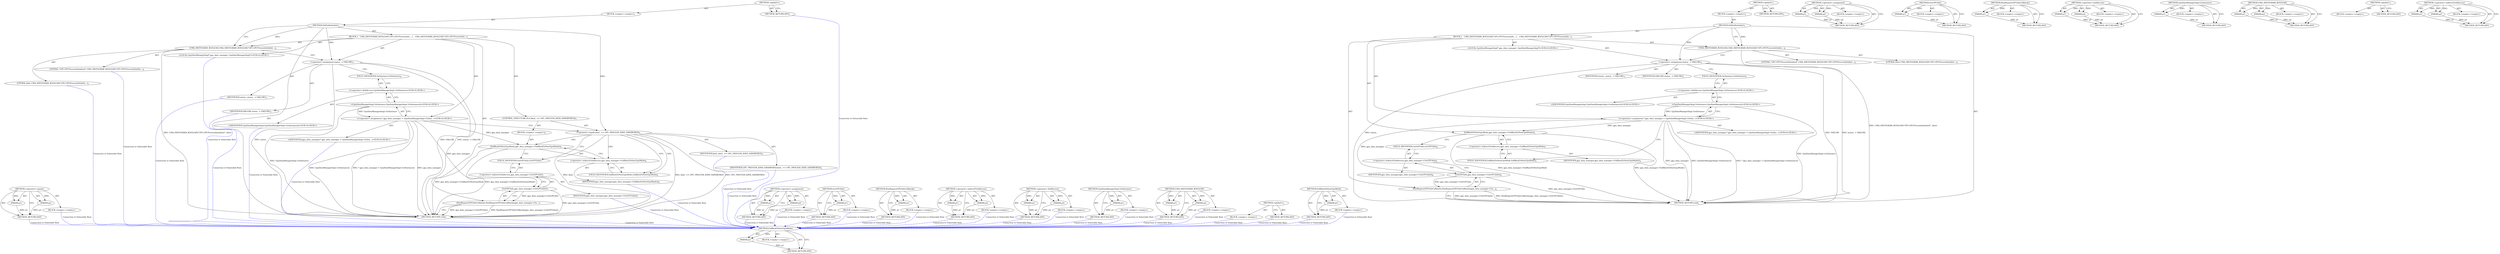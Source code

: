 digraph "FallBackToNextGpuMode" {
vulnerable_72 [label=<(METHOD,FallBackToNextGpuMode)>];
vulnerable_73 [label=<(PARAM,p1)>];
vulnerable_74 [label=<(BLOCK,&lt;empty&gt;,&lt;empty&gt;)>];
vulnerable_75 [label=<(METHOD_RETURN,ANY)>];
vulnerable_6 [label=<(METHOD,&lt;global&gt;)<SUB>1</SUB>>];
vulnerable_7 [label=<(BLOCK,&lt;empty&gt;,&lt;empty&gt;)<SUB>1</SUB>>];
vulnerable_8 [label=<(METHOD,DidFailInitialize)<SUB>1</SUB>>];
vulnerable_9 [label=<(BLOCK,{
   UMA_HISTOGRAM_BOOLEAN(&quot;GPU.GPUProcessIniti...,{
   UMA_HISTOGRAM_BOOLEAN(&quot;GPU.GPUProcessIniti...)<SUB>1</SUB>>];
vulnerable_10 [label=<(UMA_HISTOGRAM_BOOLEAN,UMA_HISTOGRAM_BOOLEAN(&quot;GPU.GPUProcessInitialize...)<SUB>2</SUB>>];
vulnerable_11 [label=<(LITERAL,&quot;GPU.GPUProcessInitialized&quot;,UMA_HISTOGRAM_BOOLEAN(&quot;GPU.GPUProcessInitialize...)<SUB>2</SUB>>];
vulnerable_12 [label=<(LITERAL,false,UMA_HISTOGRAM_BOOLEAN(&quot;GPU.GPUProcessInitialize...)<SUB>2</SUB>>];
vulnerable_13 [label=<(&lt;operator&gt;.assignment,status_ = FAILURE)<SUB>3</SUB>>];
vulnerable_14 [label=<(IDENTIFIER,status_,status_ = FAILURE)<SUB>3</SUB>>];
vulnerable_15 [label=<(IDENTIFIER,FAILURE,status_ = FAILURE)<SUB>3</SUB>>];
vulnerable_16 [label="<(LOCAL,GpuDataManagerImpl* gpu_data_manager: GpuDataManagerImpl*)<SUB>4</SUB>>"];
vulnerable_17 [label="<(&lt;operator&gt;.assignment,* gpu_data_manager = GpuDataManagerImpl::GetIns...)<SUB>4</SUB>>"];
vulnerable_18 [label="<(IDENTIFIER,gpu_data_manager,* gpu_data_manager = GpuDataManagerImpl::GetIns...)<SUB>4</SUB>>"];
vulnerable_19 [label="<(GpuDataManagerImpl.GetInstance,GpuDataManagerImpl::GetInstance())<SUB>4</SUB>>"];
vulnerable_20 [label="<(&lt;operator&gt;.fieldAccess,GpuDataManagerImpl::GetInstance)<SUB>4</SUB>>"];
vulnerable_21 [label="<(IDENTIFIER,GpuDataManagerImpl,GpuDataManagerImpl::GetInstance())<SUB>4</SUB>>"];
vulnerable_22 [label=<(FIELD_IDENTIFIER,GetInstance,GetInstance)<SUB>4</SUB>>];
vulnerable_23 [label=<(FallBackToNextGpuMode,gpu_data_manager-&gt;FallBackToNextGpuMode())<SUB>5</SUB>>];
vulnerable_24 [label=<(&lt;operator&gt;.indirectFieldAccess,gpu_data_manager-&gt;FallBackToNextGpuMode)<SUB>5</SUB>>];
vulnerable_25 [label=<(IDENTIFIER,gpu_data_manager,gpu_data_manager-&gt;FallBackToNextGpuMode())<SUB>5</SUB>>];
vulnerable_26 [label=<(FIELD_IDENTIFIER,FallBackToNextGpuMode,FallBackToNextGpuMode)<SUB>5</SUB>>];
vulnerable_27 [label=<(RunRequestGPUInfoCallbacks,RunRequestGPUInfoCallbacks(gpu_data_manager-&gt;Ge...)<SUB>6</SUB>>];
vulnerable_28 [label=<(GetGPUInfo,gpu_data_manager-&gt;GetGPUInfo())<SUB>6</SUB>>];
vulnerable_29 [label=<(&lt;operator&gt;.indirectFieldAccess,gpu_data_manager-&gt;GetGPUInfo)<SUB>6</SUB>>];
vulnerable_30 [label=<(IDENTIFIER,gpu_data_manager,gpu_data_manager-&gt;GetGPUInfo())<SUB>6</SUB>>];
vulnerable_31 [label=<(FIELD_IDENTIFIER,GetGPUInfo,GetGPUInfo)<SUB>6</SUB>>];
vulnerable_32 [label=<(METHOD_RETURN,void)<SUB>1</SUB>>];
vulnerable_34 [label=<(METHOD_RETURN,ANY)<SUB>1</SUB>>];
vulnerable_58 [label=<(METHOD,&lt;operator&gt;.assignment)>];
vulnerable_59 [label=<(PARAM,p1)>];
vulnerable_60 [label=<(PARAM,p2)>];
vulnerable_61 [label=<(BLOCK,&lt;empty&gt;,&lt;empty&gt;)>];
vulnerable_62 [label=<(METHOD_RETURN,ANY)>];
vulnerable_85 [label=<(METHOD,GetGPUInfo)>];
vulnerable_86 [label=<(PARAM,p1)>];
vulnerable_87 [label=<(BLOCK,&lt;empty&gt;,&lt;empty&gt;)>];
vulnerable_88 [label=<(METHOD_RETURN,ANY)>];
vulnerable_81 [label=<(METHOD,RunRequestGPUInfoCallbacks)>];
vulnerable_82 [label=<(PARAM,p1)>];
vulnerable_83 [label=<(BLOCK,&lt;empty&gt;,&lt;empty&gt;)>];
vulnerable_84 [label=<(METHOD_RETURN,ANY)>];
vulnerable_67 [label=<(METHOD,&lt;operator&gt;.fieldAccess)>];
vulnerable_68 [label=<(PARAM,p1)>];
vulnerable_69 [label=<(PARAM,p2)>];
vulnerable_70 [label=<(BLOCK,&lt;empty&gt;,&lt;empty&gt;)>];
vulnerable_71 [label=<(METHOD_RETURN,ANY)>];
vulnerable_63 [label=<(METHOD,GpuDataManagerImpl.GetInstance)>];
vulnerable_64 [label=<(PARAM,p1)>];
vulnerable_65 [label=<(BLOCK,&lt;empty&gt;,&lt;empty&gt;)>];
vulnerable_66 [label=<(METHOD_RETURN,ANY)>];
vulnerable_53 [label=<(METHOD,UMA_HISTOGRAM_BOOLEAN)>];
vulnerable_54 [label=<(PARAM,p1)>];
vulnerable_55 [label=<(PARAM,p2)>];
vulnerable_56 [label=<(BLOCK,&lt;empty&gt;,&lt;empty&gt;)>];
vulnerable_57 [label=<(METHOD_RETURN,ANY)>];
vulnerable_47 [label=<(METHOD,&lt;global&gt;)<SUB>1</SUB>>];
vulnerable_48 [label=<(BLOCK,&lt;empty&gt;,&lt;empty&gt;)>];
vulnerable_49 [label=<(METHOD_RETURN,ANY)>];
vulnerable_76 [label=<(METHOD,&lt;operator&gt;.indirectFieldAccess)>];
vulnerable_77 [label=<(PARAM,p1)>];
vulnerable_78 [label=<(PARAM,p2)>];
vulnerable_79 [label=<(BLOCK,&lt;empty&gt;,&lt;empty&gt;)>];
vulnerable_80 [label=<(METHOD_RETURN,ANY)>];
fixed_77 [label=<(METHOD,&lt;operator&gt;.equals)>];
fixed_78 [label=<(PARAM,p1)>];
fixed_79 [label=<(PARAM,p2)>];
fixed_80 [label=<(BLOCK,&lt;empty&gt;,&lt;empty&gt;)>];
fixed_81 [label=<(METHOD_RETURN,ANY)>];
fixed_6 [label=<(METHOD,&lt;global&gt;)<SUB>1</SUB>>];
fixed_7 [label=<(BLOCK,&lt;empty&gt;,&lt;empty&gt;)<SUB>1</SUB>>];
fixed_8 [label=<(METHOD,DidFailInitialize)<SUB>1</SUB>>];
fixed_9 [label=<(BLOCK,{
   UMA_HISTOGRAM_BOOLEAN(&quot;GPU.GPUProcessIniti...,{
   UMA_HISTOGRAM_BOOLEAN(&quot;GPU.GPUProcessIniti...)<SUB>1</SUB>>];
fixed_10 [label=<(UMA_HISTOGRAM_BOOLEAN,UMA_HISTOGRAM_BOOLEAN(&quot;GPU.GPUProcessInitialize...)<SUB>2</SUB>>];
fixed_11 [label=<(LITERAL,&quot;GPU.GPUProcessInitialized&quot;,UMA_HISTOGRAM_BOOLEAN(&quot;GPU.GPUProcessInitialize...)<SUB>2</SUB>>];
fixed_12 [label=<(LITERAL,false,UMA_HISTOGRAM_BOOLEAN(&quot;GPU.GPUProcessInitialize...)<SUB>2</SUB>>];
fixed_13 [label=<(&lt;operator&gt;.assignment,status_ = FAILURE)<SUB>3</SUB>>];
fixed_14 [label=<(IDENTIFIER,status_,status_ = FAILURE)<SUB>3</SUB>>];
fixed_15 [label=<(IDENTIFIER,FAILURE,status_ = FAILURE)<SUB>3</SUB>>];
fixed_16 [label="<(LOCAL,GpuDataManagerImpl* gpu_data_manager: GpuDataManagerImpl*)<SUB>4</SUB>>"];
fixed_17 [label="<(&lt;operator&gt;.assignment,* gpu_data_manager = GpuDataManagerImpl::GetIns...)<SUB>4</SUB>>"];
fixed_18 [label="<(IDENTIFIER,gpu_data_manager,* gpu_data_manager = GpuDataManagerImpl::GetIns...)<SUB>4</SUB>>"];
fixed_19 [label="<(GpuDataManagerImpl.GetInstance,GpuDataManagerImpl::GetInstance())<SUB>4</SUB>>"];
fixed_20 [label="<(&lt;operator&gt;.fieldAccess,GpuDataManagerImpl::GetInstance)<SUB>4</SUB>>"];
fixed_21 [label="<(IDENTIFIER,GpuDataManagerImpl,GpuDataManagerImpl::GetInstance())<SUB>4</SUB>>"];
fixed_22 [label=<(FIELD_IDENTIFIER,GetInstance,GetInstance)<SUB>4</SUB>>];
fixed_23 [label=<(CONTROL_STRUCTURE,IF,if (kind_ == GPU_PROCESS_KIND_SANDBOXED))<SUB>5</SUB>>];
fixed_24 [label=<(&lt;operator&gt;.equals,kind_ == GPU_PROCESS_KIND_SANDBOXED)<SUB>5</SUB>>];
fixed_25 [label=<(IDENTIFIER,kind_,kind_ == GPU_PROCESS_KIND_SANDBOXED)<SUB>5</SUB>>];
fixed_26 [label=<(IDENTIFIER,GPU_PROCESS_KIND_SANDBOXED,kind_ == GPU_PROCESS_KIND_SANDBOXED)<SUB>5</SUB>>];
fixed_27 [label=<(BLOCK,&lt;empty&gt;,&lt;empty&gt;)<SUB>6</SUB>>];
fixed_28 [label=<(FallBackToNextGpuMode,gpu_data_manager-&gt;FallBackToNextGpuMode())<SUB>6</SUB>>];
fixed_29 [label=<(&lt;operator&gt;.indirectFieldAccess,gpu_data_manager-&gt;FallBackToNextGpuMode)<SUB>6</SUB>>];
fixed_30 [label=<(IDENTIFIER,gpu_data_manager,gpu_data_manager-&gt;FallBackToNextGpuMode())<SUB>6</SUB>>];
fixed_31 [label=<(FIELD_IDENTIFIER,FallBackToNextGpuMode,FallBackToNextGpuMode)<SUB>6</SUB>>];
fixed_32 [label=<(RunRequestGPUInfoCallbacks,RunRequestGPUInfoCallbacks(gpu_data_manager-&gt;Ge...)<SUB>7</SUB>>];
fixed_33 [label=<(GetGPUInfo,gpu_data_manager-&gt;GetGPUInfo())<SUB>7</SUB>>];
fixed_34 [label=<(&lt;operator&gt;.indirectFieldAccess,gpu_data_manager-&gt;GetGPUInfo)<SUB>7</SUB>>];
fixed_35 [label=<(IDENTIFIER,gpu_data_manager,gpu_data_manager-&gt;GetGPUInfo())<SUB>7</SUB>>];
fixed_36 [label=<(FIELD_IDENTIFIER,GetGPUInfo,GetGPUInfo)<SUB>7</SUB>>];
fixed_37 [label=<(METHOD_RETURN,void)<SUB>1</SUB>>];
fixed_39 [label=<(METHOD_RETURN,ANY)<SUB>1</SUB>>];
fixed_63 [label=<(METHOD,&lt;operator&gt;.assignment)>];
fixed_64 [label=<(PARAM,p1)>];
fixed_65 [label=<(PARAM,p2)>];
fixed_66 [label=<(BLOCK,&lt;empty&gt;,&lt;empty&gt;)>];
fixed_67 [label=<(METHOD_RETURN,ANY)>];
fixed_95 [label=<(METHOD,GetGPUInfo)>];
fixed_96 [label=<(PARAM,p1)>];
fixed_97 [label=<(BLOCK,&lt;empty&gt;,&lt;empty&gt;)>];
fixed_98 [label=<(METHOD_RETURN,ANY)>];
fixed_91 [label=<(METHOD,RunRequestGPUInfoCallbacks)>];
fixed_92 [label=<(PARAM,p1)>];
fixed_93 [label=<(BLOCK,&lt;empty&gt;,&lt;empty&gt;)>];
fixed_94 [label=<(METHOD_RETURN,ANY)>];
fixed_86 [label=<(METHOD,&lt;operator&gt;.indirectFieldAccess)>];
fixed_87 [label=<(PARAM,p1)>];
fixed_88 [label=<(PARAM,p2)>];
fixed_89 [label=<(BLOCK,&lt;empty&gt;,&lt;empty&gt;)>];
fixed_90 [label=<(METHOD_RETURN,ANY)>];
fixed_72 [label=<(METHOD,&lt;operator&gt;.fieldAccess)>];
fixed_73 [label=<(PARAM,p1)>];
fixed_74 [label=<(PARAM,p2)>];
fixed_75 [label=<(BLOCK,&lt;empty&gt;,&lt;empty&gt;)>];
fixed_76 [label=<(METHOD_RETURN,ANY)>];
fixed_68 [label=<(METHOD,GpuDataManagerImpl.GetInstance)>];
fixed_69 [label=<(PARAM,p1)>];
fixed_70 [label=<(BLOCK,&lt;empty&gt;,&lt;empty&gt;)>];
fixed_71 [label=<(METHOD_RETURN,ANY)>];
fixed_58 [label=<(METHOD,UMA_HISTOGRAM_BOOLEAN)>];
fixed_59 [label=<(PARAM,p1)>];
fixed_60 [label=<(PARAM,p2)>];
fixed_61 [label=<(BLOCK,&lt;empty&gt;,&lt;empty&gt;)>];
fixed_62 [label=<(METHOD_RETURN,ANY)>];
fixed_52 [label=<(METHOD,&lt;global&gt;)<SUB>1</SUB>>];
fixed_53 [label=<(BLOCK,&lt;empty&gt;,&lt;empty&gt;)>];
fixed_54 [label=<(METHOD_RETURN,ANY)>];
fixed_82 [label=<(METHOD,FallBackToNextGpuMode)>];
fixed_83 [label=<(PARAM,p1)>];
fixed_84 [label=<(BLOCK,&lt;empty&gt;,&lt;empty&gt;)>];
fixed_85 [label=<(METHOD_RETURN,ANY)>];
vulnerable_72 -> vulnerable_73  [key=0, label="AST: "];
vulnerable_72 -> vulnerable_73  [key=1, label="DDG: "];
vulnerable_72 -> vulnerable_74  [key=0, label="AST: "];
vulnerable_72 -> vulnerable_75  [key=0, label="AST: "];
vulnerable_72 -> vulnerable_75  [key=1, label="CFG: "];
vulnerable_73 -> vulnerable_75  [key=0, label="DDG: p1"];
vulnerable_6 -> vulnerable_7  [key=0, label="AST: "];
vulnerable_6 -> vulnerable_34  [key=0, label="AST: "];
vulnerable_6 -> vulnerable_34  [key=1, label="CFG: "];
vulnerable_7 -> vulnerable_8  [key=0, label="AST: "];
vulnerable_8 -> vulnerable_9  [key=0, label="AST: "];
vulnerable_8 -> vulnerable_32  [key=0, label="AST: "];
vulnerable_8 -> vulnerable_10  [key=0, label="CFG: "];
vulnerable_8 -> vulnerable_10  [key=1, label="DDG: "];
vulnerable_8 -> vulnerable_13  [key=0, label="DDG: "];
vulnerable_9 -> vulnerable_10  [key=0, label="AST: "];
vulnerable_9 -> vulnerable_13  [key=0, label="AST: "];
vulnerable_9 -> vulnerable_16  [key=0, label="AST: "];
vulnerable_9 -> vulnerable_17  [key=0, label="AST: "];
vulnerable_9 -> vulnerable_23  [key=0, label="AST: "];
vulnerable_9 -> vulnerable_27  [key=0, label="AST: "];
vulnerable_10 -> vulnerable_11  [key=0, label="AST: "];
vulnerable_10 -> vulnerable_12  [key=0, label="AST: "];
vulnerable_10 -> vulnerable_13  [key=0, label="CFG: "];
vulnerable_10 -> vulnerable_32  [key=0, label="DDG: UMA_HISTOGRAM_BOOLEAN(&quot;GPU.GPUProcessInitialized&quot;, false)"];
vulnerable_13 -> vulnerable_14  [key=0, label="AST: "];
vulnerable_13 -> vulnerable_15  [key=0, label="AST: "];
vulnerable_13 -> vulnerable_22  [key=0, label="CFG: "];
vulnerable_13 -> vulnerable_32  [key=0, label="DDG: FAILURE"];
vulnerable_13 -> vulnerable_32  [key=1, label="DDG: status_ = FAILURE"];
vulnerable_13 -> vulnerable_32  [key=2, label="DDG: status_"];
vulnerable_17 -> vulnerable_18  [key=0, label="AST: "];
vulnerable_17 -> vulnerable_19  [key=0, label="AST: "];
vulnerable_17 -> vulnerable_26  [key=0, label="CFG: "];
vulnerable_17 -> vulnerable_32  [key=0, label="DDG: gpu_data_manager"];
vulnerable_17 -> vulnerable_32  [key=1, label="DDG: GpuDataManagerImpl::GetInstance()"];
vulnerable_17 -> vulnerable_32  [key=2, label="DDG: * gpu_data_manager = GpuDataManagerImpl::GetInstance()"];
vulnerable_17 -> vulnerable_23  [key=0, label="DDG: gpu_data_manager"];
vulnerable_17 -> vulnerable_28  [key=0, label="DDG: gpu_data_manager"];
vulnerable_19 -> vulnerable_20  [key=0, label="AST: "];
vulnerable_19 -> vulnerable_17  [key=0, label="CFG: "];
vulnerable_19 -> vulnerable_17  [key=1, label="DDG: GpuDataManagerImpl::GetInstance"];
vulnerable_19 -> vulnerable_32  [key=0, label="DDG: GpuDataManagerImpl::GetInstance"];
vulnerable_20 -> vulnerable_21  [key=0, label="AST: "];
vulnerable_20 -> vulnerable_22  [key=0, label="AST: "];
vulnerable_20 -> vulnerable_19  [key=0, label="CFG: "];
vulnerable_22 -> vulnerable_20  [key=0, label="CFG: "];
vulnerable_23 -> vulnerable_24  [key=0, label="AST: "];
vulnerable_23 -> vulnerable_31  [key=0, label="CFG: "];
vulnerable_23 -> vulnerable_32  [key=0, label="DDG: gpu_data_manager-&gt;FallBackToNextGpuMode"];
vulnerable_23 -> vulnerable_32  [key=1, label="DDG: gpu_data_manager-&gt;FallBackToNextGpuMode()"];
vulnerable_24 -> vulnerable_25  [key=0, label="AST: "];
vulnerable_24 -> vulnerable_26  [key=0, label="AST: "];
vulnerable_24 -> vulnerable_23  [key=0, label="CFG: "];
vulnerable_26 -> vulnerable_24  [key=0, label="CFG: "];
vulnerable_27 -> vulnerable_28  [key=0, label="AST: "];
vulnerable_27 -> vulnerable_32  [key=0, label="CFG: "];
vulnerable_27 -> vulnerable_32  [key=1, label="DDG: gpu_data_manager-&gt;GetGPUInfo()"];
vulnerable_27 -> vulnerable_32  [key=2, label="DDG: RunRequestGPUInfoCallbacks(gpu_data_manager-&gt;GetGPUInfo())"];
vulnerable_28 -> vulnerable_29  [key=0, label="AST: "];
vulnerable_28 -> vulnerable_27  [key=0, label="CFG: "];
vulnerable_28 -> vulnerable_27  [key=1, label="DDG: gpu_data_manager-&gt;GetGPUInfo"];
vulnerable_28 -> vulnerable_32  [key=0, label="DDG: gpu_data_manager-&gt;GetGPUInfo"];
vulnerable_29 -> vulnerable_30  [key=0, label="AST: "];
vulnerable_29 -> vulnerable_31  [key=0, label="AST: "];
vulnerable_29 -> vulnerable_28  [key=0, label="CFG: "];
vulnerable_31 -> vulnerable_29  [key=0, label="CFG: "];
vulnerable_58 -> vulnerable_59  [key=0, label="AST: "];
vulnerable_58 -> vulnerable_59  [key=1, label="DDG: "];
vulnerable_58 -> vulnerable_61  [key=0, label="AST: "];
vulnerable_58 -> vulnerable_60  [key=0, label="AST: "];
vulnerable_58 -> vulnerable_60  [key=1, label="DDG: "];
vulnerable_58 -> vulnerable_62  [key=0, label="AST: "];
vulnerable_58 -> vulnerable_62  [key=1, label="CFG: "];
vulnerable_59 -> vulnerable_62  [key=0, label="DDG: p1"];
vulnerable_60 -> vulnerable_62  [key=0, label="DDG: p2"];
vulnerable_85 -> vulnerable_86  [key=0, label="AST: "];
vulnerable_85 -> vulnerable_86  [key=1, label="DDG: "];
vulnerable_85 -> vulnerable_87  [key=0, label="AST: "];
vulnerable_85 -> vulnerable_88  [key=0, label="AST: "];
vulnerable_85 -> vulnerable_88  [key=1, label="CFG: "];
vulnerable_86 -> vulnerable_88  [key=0, label="DDG: p1"];
vulnerable_81 -> vulnerable_82  [key=0, label="AST: "];
vulnerable_81 -> vulnerable_82  [key=1, label="DDG: "];
vulnerable_81 -> vulnerable_83  [key=0, label="AST: "];
vulnerable_81 -> vulnerable_84  [key=0, label="AST: "];
vulnerable_81 -> vulnerable_84  [key=1, label="CFG: "];
vulnerable_82 -> vulnerable_84  [key=0, label="DDG: p1"];
vulnerable_67 -> vulnerable_68  [key=0, label="AST: "];
vulnerable_67 -> vulnerable_68  [key=1, label="DDG: "];
vulnerable_67 -> vulnerable_70  [key=0, label="AST: "];
vulnerable_67 -> vulnerable_69  [key=0, label="AST: "];
vulnerable_67 -> vulnerable_69  [key=1, label="DDG: "];
vulnerable_67 -> vulnerable_71  [key=0, label="AST: "];
vulnerable_67 -> vulnerable_71  [key=1, label="CFG: "];
vulnerable_68 -> vulnerable_71  [key=0, label="DDG: p1"];
vulnerable_69 -> vulnerable_71  [key=0, label="DDG: p2"];
vulnerable_63 -> vulnerable_64  [key=0, label="AST: "];
vulnerable_63 -> vulnerable_64  [key=1, label="DDG: "];
vulnerable_63 -> vulnerable_65  [key=0, label="AST: "];
vulnerable_63 -> vulnerable_66  [key=0, label="AST: "];
vulnerable_63 -> vulnerable_66  [key=1, label="CFG: "];
vulnerable_64 -> vulnerable_66  [key=0, label="DDG: p1"];
vulnerable_53 -> vulnerable_54  [key=0, label="AST: "];
vulnerable_53 -> vulnerable_54  [key=1, label="DDG: "];
vulnerable_53 -> vulnerable_56  [key=0, label="AST: "];
vulnerable_53 -> vulnerable_55  [key=0, label="AST: "];
vulnerable_53 -> vulnerable_55  [key=1, label="DDG: "];
vulnerable_53 -> vulnerable_57  [key=0, label="AST: "];
vulnerable_53 -> vulnerable_57  [key=1, label="CFG: "];
vulnerable_54 -> vulnerable_57  [key=0, label="DDG: p1"];
vulnerable_55 -> vulnerable_57  [key=0, label="DDG: p2"];
vulnerable_47 -> vulnerable_48  [key=0, label="AST: "];
vulnerable_47 -> vulnerable_49  [key=0, label="AST: "];
vulnerable_47 -> vulnerable_49  [key=1, label="CFG: "];
vulnerable_76 -> vulnerable_77  [key=0, label="AST: "];
vulnerable_76 -> vulnerable_77  [key=1, label="DDG: "];
vulnerable_76 -> vulnerable_79  [key=0, label="AST: "];
vulnerable_76 -> vulnerable_78  [key=0, label="AST: "];
vulnerable_76 -> vulnerable_78  [key=1, label="DDG: "];
vulnerable_76 -> vulnerable_80  [key=0, label="AST: "];
vulnerable_76 -> vulnerable_80  [key=1, label="CFG: "];
vulnerable_77 -> vulnerable_80  [key=0, label="DDG: p1"];
vulnerable_78 -> vulnerable_80  [key=0, label="DDG: p2"];
fixed_77 -> fixed_78  [key=0, label="AST: "];
fixed_77 -> fixed_78  [key=1, label="DDG: "];
fixed_77 -> fixed_80  [key=0, label="AST: "];
fixed_77 -> fixed_79  [key=0, label="AST: "];
fixed_77 -> fixed_79  [key=1, label="DDG: "];
fixed_77 -> fixed_81  [key=0, label="AST: "];
fixed_77 -> fixed_81  [key=1, label="CFG: "];
fixed_78 -> fixed_81  [key=0, label="DDG: p1"];
fixed_79 -> fixed_81  [key=0, label="DDG: p2"];
fixed_80 -> vulnerable_72  [color=blue, key=0, label="Connection to Vulnerable Root", penwidth="2.0", style=dashed];
fixed_81 -> vulnerable_72  [color=blue, key=0, label="Connection to Vulnerable Root", penwidth="2.0", style=dashed];
fixed_6 -> fixed_7  [key=0, label="AST: "];
fixed_6 -> fixed_39  [key=0, label="AST: "];
fixed_6 -> fixed_39  [key=1, label="CFG: "];
fixed_7 -> fixed_8  [key=0, label="AST: "];
fixed_8 -> fixed_9  [key=0, label="AST: "];
fixed_8 -> fixed_37  [key=0, label="AST: "];
fixed_8 -> fixed_10  [key=0, label="CFG: "];
fixed_8 -> fixed_10  [key=1, label="DDG: "];
fixed_8 -> fixed_13  [key=0, label="DDG: "];
fixed_8 -> fixed_24  [key=0, label="DDG: "];
fixed_9 -> fixed_10  [key=0, label="AST: "];
fixed_9 -> fixed_13  [key=0, label="AST: "];
fixed_9 -> fixed_16  [key=0, label="AST: "];
fixed_9 -> fixed_17  [key=0, label="AST: "];
fixed_9 -> fixed_23  [key=0, label="AST: "];
fixed_9 -> fixed_32  [key=0, label="AST: "];
fixed_10 -> fixed_11  [key=0, label="AST: "];
fixed_10 -> fixed_12  [key=0, label="AST: "];
fixed_10 -> fixed_13  [key=0, label="CFG: "];
fixed_10 -> fixed_37  [key=0, label="DDG: UMA_HISTOGRAM_BOOLEAN(&quot;GPU.GPUProcessInitialized&quot;, false)"];
fixed_11 -> vulnerable_72  [color=blue, key=0, label="Connection to Vulnerable Root", penwidth="2.0", style=dashed];
fixed_12 -> vulnerable_72  [color=blue, key=0, label="Connection to Vulnerable Root", penwidth="2.0", style=dashed];
fixed_13 -> fixed_14  [key=0, label="AST: "];
fixed_13 -> fixed_15  [key=0, label="AST: "];
fixed_13 -> fixed_22  [key=0, label="CFG: "];
fixed_13 -> fixed_37  [key=0, label="DDG: FAILURE"];
fixed_13 -> fixed_37  [key=1, label="DDG: status_ = FAILURE"];
fixed_13 -> fixed_37  [key=2, label="DDG: status_"];
fixed_14 -> vulnerable_72  [color=blue, key=0, label="Connection to Vulnerable Root", penwidth="2.0", style=dashed];
fixed_15 -> vulnerable_72  [color=blue, key=0, label="Connection to Vulnerable Root", penwidth="2.0", style=dashed];
fixed_16 -> vulnerable_72  [color=blue, key=0, label="Connection to Vulnerable Root", penwidth="2.0", style=dashed];
fixed_17 -> fixed_18  [key=0, label="AST: "];
fixed_17 -> fixed_19  [key=0, label="AST: "];
fixed_17 -> fixed_24  [key=0, label="CFG: "];
fixed_17 -> fixed_37  [key=0, label="DDG: gpu_data_manager"];
fixed_17 -> fixed_37  [key=1, label="DDG: GpuDataManagerImpl::GetInstance()"];
fixed_17 -> fixed_37  [key=2, label="DDG: * gpu_data_manager = GpuDataManagerImpl::GetInstance()"];
fixed_17 -> fixed_33  [key=0, label="DDG: gpu_data_manager"];
fixed_17 -> fixed_28  [key=0, label="DDG: gpu_data_manager"];
fixed_18 -> vulnerable_72  [color=blue, key=0, label="Connection to Vulnerable Root", penwidth="2.0", style=dashed];
fixed_19 -> fixed_20  [key=0, label="AST: "];
fixed_19 -> fixed_17  [key=0, label="CFG: "];
fixed_19 -> fixed_17  [key=1, label="DDG: GpuDataManagerImpl::GetInstance"];
fixed_19 -> fixed_37  [key=0, label="DDG: GpuDataManagerImpl::GetInstance"];
fixed_20 -> fixed_21  [key=0, label="AST: "];
fixed_20 -> fixed_22  [key=0, label="AST: "];
fixed_20 -> fixed_19  [key=0, label="CFG: "];
fixed_21 -> vulnerable_72  [color=blue, key=0, label="Connection to Vulnerable Root", penwidth="2.0", style=dashed];
fixed_22 -> fixed_20  [key=0, label="CFG: "];
fixed_23 -> fixed_24  [key=0, label="AST: "];
fixed_23 -> fixed_27  [key=0, label="AST: "];
fixed_24 -> fixed_25  [key=0, label="AST: "];
fixed_24 -> fixed_26  [key=0, label="AST: "];
fixed_24 -> fixed_31  [key=0, label="CFG: "];
fixed_24 -> fixed_31  [key=1, label="CDG: "];
fixed_24 -> fixed_36  [key=0, label="CFG: "];
fixed_24 -> fixed_37  [key=0, label="DDG: kind_"];
fixed_24 -> fixed_37  [key=1, label="DDG: kind_ == GPU_PROCESS_KIND_SANDBOXED"];
fixed_24 -> fixed_37  [key=2, label="DDG: GPU_PROCESS_KIND_SANDBOXED"];
fixed_24 -> fixed_29  [key=0, label="CDG: "];
fixed_24 -> fixed_28  [key=0, label="CDG: "];
fixed_25 -> vulnerable_72  [color=blue, key=0, label="Connection to Vulnerable Root", penwidth="2.0", style=dashed];
fixed_26 -> vulnerable_72  [color=blue, key=0, label="Connection to Vulnerable Root", penwidth="2.0", style=dashed];
fixed_27 -> fixed_28  [key=0, label="AST: "];
fixed_28 -> fixed_29  [key=0, label="AST: "];
fixed_28 -> fixed_36  [key=0, label="CFG: "];
fixed_28 -> fixed_37  [key=0, label="DDG: gpu_data_manager-&gt;FallBackToNextGpuMode"];
fixed_28 -> fixed_37  [key=1, label="DDG: gpu_data_manager-&gt;FallBackToNextGpuMode()"];
fixed_29 -> fixed_30  [key=0, label="AST: "];
fixed_29 -> fixed_31  [key=0, label="AST: "];
fixed_29 -> fixed_28  [key=0, label="CFG: "];
fixed_30 -> vulnerable_72  [color=blue, key=0, label="Connection to Vulnerable Root", penwidth="2.0", style=dashed];
fixed_31 -> fixed_29  [key=0, label="CFG: "];
fixed_32 -> fixed_33  [key=0, label="AST: "];
fixed_32 -> fixed_37  [key=0, label="CFG: "];
fixed_32 -> fixed_37  [key=1, label="DDG: gpu_data_manager-&gt;GetGPUInfo()"];
fixed_32 -> fixed_37  [key=2, label="DDG: RunRequestGPUInfoCallbacks(gpu_data_manager-&gt;GetGPUInfo())"];
fixed_33 -> fixed_34  [key=0, label="AST: "];
fixed_33 -> fixed_32  [key=0, label="CFG: "];
fixed_33 -> fixed_32  [key=1, label="DDG: gpu_data_manager-&gt;GetGPUInfo"];
fixed_33 -> fixed_37  [key=0, label="DDG: gpu_data_manager-&gt;GetGPUInfo"];
fixed_34 -> fixed_35  [key=0, label="AST: "];
fixed_34 -> fixed_36  [key=0, label="AST: "];
fixed_34 -> fixed_33  [key=0, label="CFG: "];
fixed_35 -> vulnerable_72  [color=blue, key=0, label="Connection to Vulnerable Root", penwidth="2.0", style=dashed];
fixed_36 -> fixed_34  [key=0, label="CFG: "];
fixed_37 -> vulnerable_72  [color=blue, key=0, label="Connection to Vulnerable Root", penwidth="2.0", style=dashed];
fixed_39 -> vulnerable_72  [color=blue, key=0, label="Connection to Vulnerable Root", penwidth="2.0", style=dashed];
fixed_63 -> fixed_64  [key=0, label="AST: "];
fixed_63 -> fixed_64  [key=1, label="DDG: "];
fixed_63 -> fixed_66  [key=0, label="AST: "];
fixed_63 -> fixed_65  [key=0, label="AST: "];
fixed_63 -> fixed_65  [key=1, label="DDG: "];
fixed_63 -> fixed_67  [key=0, label="AST: "];
fixed_63 -> fixed_67  [key=1, label="CFG: "];
fixed_64 -> fixed_67  [key=0, label="DDG: p1"];
fixed_65 -> fixed_67  [key=0, label="DDG: p2"];
fixed_66 -> vulnerable_72  [color=blue, key=0, label="Connection to Vulnerable Root", penwidth="2.0", style=dashed];
fixed_67 -> vulnerable_72  [color=blue, key=0, label="Connection to Vulnerable Root", penwidth="2.0", style=dashed];
fixed_95 -> fixed_96  [key=0, label="AST: "];
fixed_95 -> fixed_96  [key=1, label="DDG: "];
fixed_95 -> fixed_97  [key=0, label="AST: "];
fixed_95 -> fixed_98  [key=0, label="AST: "];
fixed_95 -> fixed_98  [key=1, label="CFG: "];
fixed_96 -> fixed_98  [key=0, label="DDG: p1"];
fixed_97 -> vulnerable_72  [color=blue, key=0, label="Connection to Vulnerable Root", penwidth="2.0", style=dashed];
fixed_98 -> vulnerable_72  [color=blue, key=0, label="Connection to Vulnerable Root", penwidth="2.0", style=dashed];
fixed_91 -> fixed_92  [key=0, label="AST: "];
fixed_91 -> fixed_92  [key=1, label="DDG: "];
fixed_91 -> fixed_93  [key=0, label="AST: "];
fixed_91 -> fixed_94  [key=0, label="AST: "];
fixed_91 -> fixed_94  [key=1, label="CFG: "];
fixed_92 -> fixed_94  [key=0, label="DDG: p1"];
fixed_93 -> vulnerable_72  [color=blue, key=0, label="Connection to Vulnerable Root", penwidth="2.0", style=dashed];
fixed_94 -> vulnerable_72  [color=blue, key=0, label="Connection to Vulnerable Root", penwidth="2.0", style=dashed];
fixed_86 -> fixed_87  [key=0, label="AST: "];
fixed_86 -> fixed_87  [key=1, label="DDG: "];
fixed_86 -> fixed_89  [key=0, label="AST: "];
fixed_86 -> fixed_88  [key=0, label="AST: "];
fixed_86 -> fixed_88  [key=1, label="DDG: "];
fixed_86 -> fixed_90  [key=0, label="AST: "];
fixed_86 -> fixed_90  [key=1, label="CFG: "];
fixed_87 -> fixed_90  [key=0, label="DDG: p1"];
fixed_88 -> fixed_90  [key=0, label="DDG: p2"];
fixed_89 -> vulnerable_72  [color=blue, key=0, label="Connection to Vulnerable Root", penwidth="2.0", style=dashed];
fixed_90 -> vulnerable_72  [color=blue, key=0, label="Connection to Vulnerable Root", penwidth="2.0", style=dashed];
fixed_72 -> fixed_73  [key=0, label="AST: "];
fixed_72 -> fixed_73  [key=1, label="DDG: "];
fixed_72 -> fixed_75  [key=0, label="AST: "];
fixed_72 -> fixed_74  [key=0, label="AST: "];
fixed_72 -> fixed_74  [key=1, label="DDG: "];
fixed_72 -> fixed_76  [key=0, label="AST: "];
fixed_72 -> fixed_76  [key=1, label="CFG: "];
fixed_73 -> fixed_76  [key=0, label="DDG: p1"];
fixed_74 -> fixed_76  [key=0, label="DDG: p2"];
fixed_75 -> vulnerable_72  [color=blue, key=0, label="Connection to Vulnerable Root", penwidth="2.0", style=dashed];
fixed_76 -> vulnerable_72  [color=blue, key=0, label="Connection to Vulnerable Root", penwidth="2.0", style=dashed];
fixed_68 -> fixed_69  [key=0, label="AST: "];
fixed_68 -> fixed_69  [key=1, label="DDG: "];
fixed_68 -> fixed_70  [key=0, label="AST: "];
fixed_68 -> fixed_71  [key=0, label="AST: "];
fixed_68 -> fixed_71  [key=1, label="CFG: "];
fixed_69 -> fixed_71  [key=0, label="DDG: p1"];
fixed_70 -> vulnerable_72  [color=blue, key=0, label="Connection to Vulnerable Root", penwidth="2.0", style=dashed];
fixed_71 -> vulnerable_72  [color=blue, key=0, label="Connection to Vulnerable Root", penwidth="2.0", style=dashed];
fixed_58 -> fixed_59  [key=0, label="AST: "];
fixed_58 -> fixed_59  [key=1, label="DDG: "];
fixed_58 -> fixed_61  [key=0, label="AST: "];
fixed_58 -> fixed_60  [key=0, label="AST: "];
fixed_58 -> fixed_60  [key=1, label="DDG: "];
fixed_58 -> fixed_62  [key=0, label="AST: "];
fixed_58 -> fixed_62  [key=1, label="CFG: "];
fixed_59 -> fixed_62  [key=0, label="DDG: p1"];
fixed_60 -> fixed_62  [key=0, label="DDG: p2"];
fixed_61 -> vulnerable_72  [color=blue, key=0, label="Connection to Vulnerable Root", penwidth="2.0", style=dashed];
fixed_62 -> vulnerable_72  [color=blue, key=0, label="Connection to Vulnerable Root", penwidth="2.0", style=dashed];
fixed_52 -> fixed_53  [key=0, label="AST: "];
fixed_52 -> fixed_54  [key=0, label="AST: "];
fixed_52 -> fixed_54  [key=1, label="CFG: "];
fixed_53 -> vulnerable_72  [color=blue, key=0, label="Connection to Vulnerable Root", penwidth="2.0", style=dashed];
fixed_54 -> vulnerable_72  [color=blue, key=0, label="Connection to Vulnerable Root", penwidth="2.0", style=dashed];
fixed_82 -> fixed_83  [key=0, label="AST: "];
fixed_82 -> fixed_83  [key=1, label="DDG: "];
fixed_82 -> fixed_84  [key=0, label="AST: "];
fixed_82 -> fixed_85  [key=0, label="AST: "];
fixed_82 -> fixed_85  [key=1, label="CFG: "];
fixed_83 -> fixed_85  [key=0, label="DDG: p1"];
fixed_84 -> vulnerable_72  [color=blue, key=0, label="Connection to Vulnerable Root", penwidth="2.0", style=dashed];
fixed_85 -> vulnerable_72  [color=blue, key=0, label="Connection to Vulnerable Root", penwidth="2.0", style=dashed];
}
